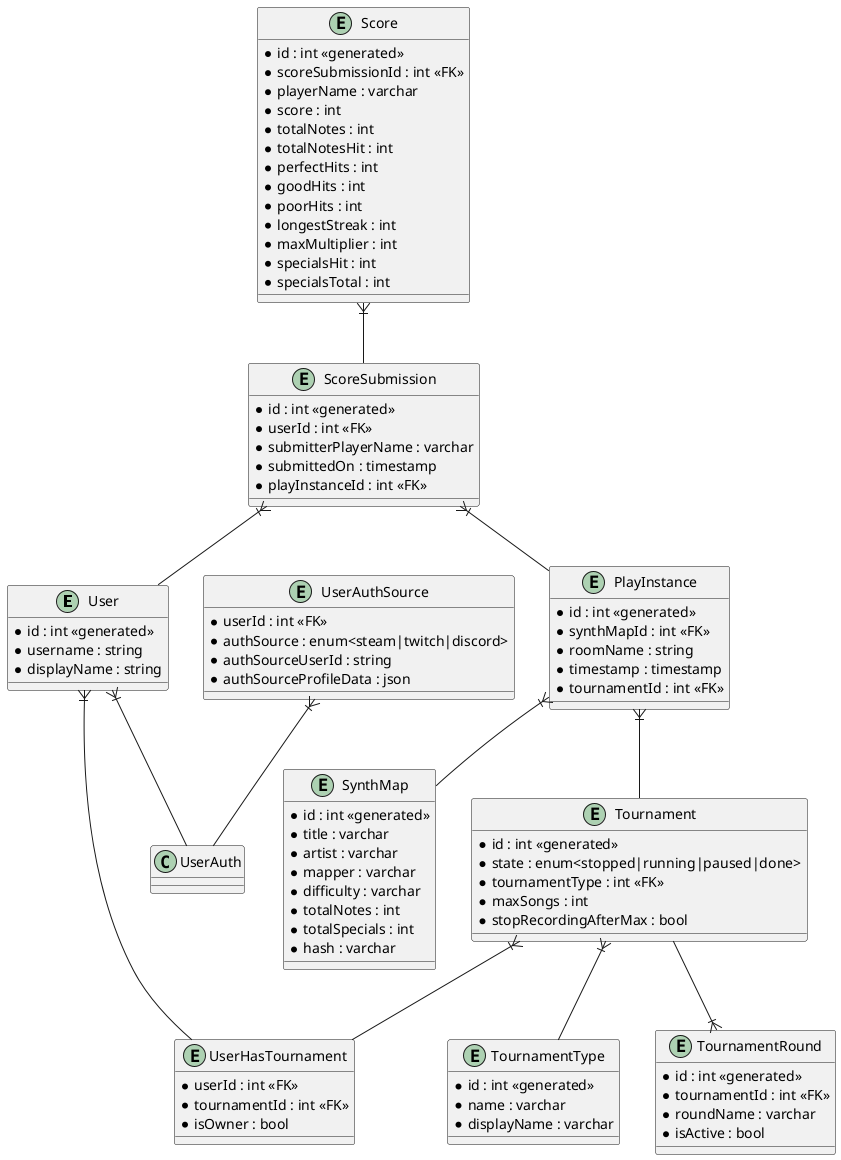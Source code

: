 @startuml Future state
    entity User {
        * id : int <<generated>>
        * username : string
        * displayName : string
    }

    entity UserAuthSource {
        * userId : int <<FK>>
        * authSource : enum<steam|twitch|discord>
        * authSourceUserId : string
        * authSourceProfileData : json
    }

    entity SynthMap {
        * id : int <<generated>>
        * title : varchar
        * artist : varchar
        * mapper : varchar
        * difficulty : varchar
        * totalNotes : int
        * totalSpecials : int
        * hash : varchar
    }

    entity Tournament {
        * id : int <<generated>>
        * state : enum<stopped|running|paused|done>
        * tournamentType : int <<FK>>
        * maxSongs : int
        * stopRecordingAfterMax : bool
    }

    entity UserHasTournament {
        * userId : int <<FK>>
        * tournamentId : int <<FK>>
        * isOwner : bool
    }

    entity TournamentType {
        * id : int <<generated>>
        * name : varchar
        * displayName : varchar
    }

    entity TournamentRound {
        * id : int <<generated>>
        * tournamentId : int <<FK>>
        * roundName : varchar
        * isActive : bool
    }

    entity PlayInstance {
        * id : int <<generated>>
        * synthMapId : int <<FK>>
        * roomName : string
        * timestamp : timestamp
        * tournamentId : int <<FK>>
    }

    entity ScoreSubmission {
        * id : int <<generated>>
        * userId : int <<FK>>
        * submitterPlayerName : varchar
        * submittedOn : timestamp
        * playInstanceId : int <<FK>>
    }

    entity Score {
        * id : int <<generated>>
        * scoreSubmissionId : int <<FK>>
        * playerName : varchar
        * score : int
        * totalNotes : int
        * totalNotesHit : int
        * perfectHits : int
        * goodHits : int
        * poorHits : int
        * longestStreak : int
        * maxMultiplier : int
        * specialsHit : int
        * specialsTotal : int
    }

    UserAuthSource }|-- UserAuth
    User }|-- UserAuth

    Score }|-- ScoreSubmission
    ScoreSubmission }|-- PlayInstance
    ScoreSubmission }|-- User
    PlayInstance }|-- SynthMap
    PlayInstance }|-- Tournament
    Tournament }|-- TournamentType
'    Tournament }|-- User
    Tournament }|-- UserHasTournament
    User }|-- UserHasTournament
    Tournament --|{ TournamentRound

@enduml

@startuml Initial MVP
    entity SynthMap {
        * id : int <<generated>>
        * map_id : varchar
        * title : varchar
        * artist : varchar
        * mapper : varchar
    }

    entity PlayInstance {
        * id : int <<generated>>
        * map_id : int <<FK>>
        * timestamp : timestamp
        room_id : string
    }

    note right of PlayInstance::room_id
        Unique multiplayer room id, if available
        so multiple submissions can be aggregated
    endnote

    entity ScoreSubmission {
        * id : int <<generated>>
        * submitter : varchar
        * submitted_on : timestamp
        * play_instance_id : int <<FK>>
    }

    entity Score {
        * id : int <<generated>>
        * score_submission_id : int <<FK>>
        * player_name : varchar
        * score : int
        * total_notes : int
        * total_notes_hit : int
        * perfect_hits : int
        * good_hits : int
        * poor_hits : int
        * longest_streak : int
        * max_multiplier : int
        * specials_hit : int
        * specials_total : int
    }

    Score }|-- ScoreSubmission
    ScoreSubmission }|-- PlayInstance
    PlayInstance }|-- SynthMap

@enduml